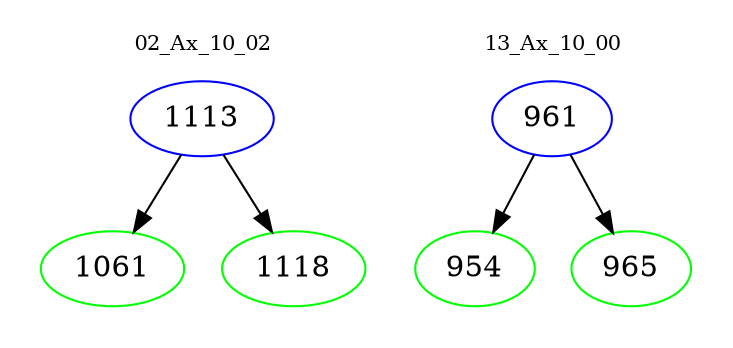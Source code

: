 digraph{
subgraph cluster_0 {
color = white
label = "02_Ax_10_02";
fontsize=10;
T0_1113 [label="1113", color="blue"]
T0_1113 -> T0_1061 [color="black"]
T0_1061 [label="1061", color="green"]
T0_1113 -> T0_1118 [color="black"]
T0_1118 [label="1118", color="green"]
}
subgraph cluster_1 {
color = white
label = "13_Ax_10_00";
fontsize=10;
T1_961 [label="961", color="blue"]
T1_961 -> T1_954 [color="black"]
T1_954 [label="954", color="green"]
T1_961 -> T1_965 [color="black"]
T1_965 [label="965", color="green"]
}
}
